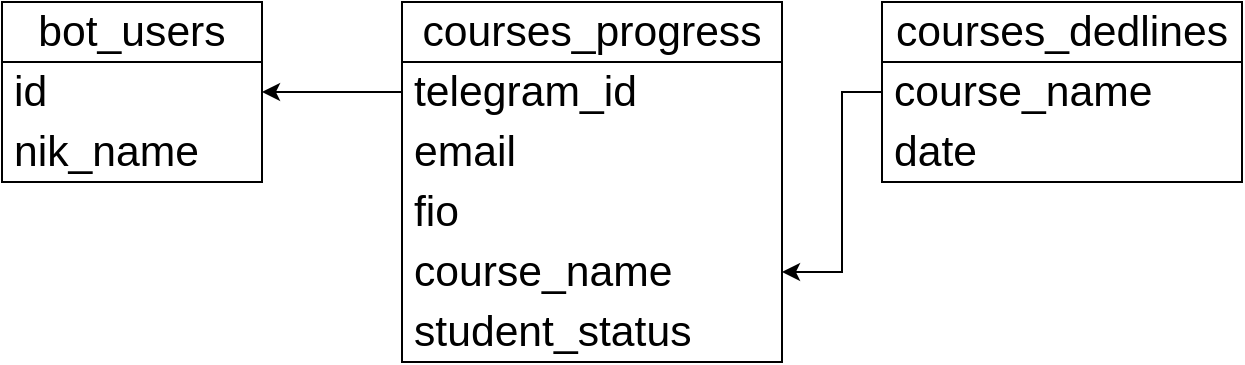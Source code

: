 <mxfile version="24.7.17">
  <diagram name="Page-1" id="divZSS5FFCz0szl8N3Jh">
    <mxGraphModel dx="1195" dy="645" grid="1" gridSize="10" guides="1" tooltips="1" connect="1" arrows="1" fold="1" page="1" pageScale="1" pageWidth="850" pageHeight="1100" math="0" shadow="0">
      <root>
        <mxCell id="0" />
        <mxCell id="1" parent="0" />
        <mxCell id="_xoJweFKIK65ZI-8QcVn-1" value="&lt;span id=&quot;docs-internal-guid-c869dfcd-7fff-3448-b520-f3766a971ef7&quot; style=&quot;font-size:16pt;font-family:&#39;Comic Sans MS&#39;,sans-serif;color:#000000;background-color:transparent;font-weight:400;font-style:normal;font-variant:normal;text-decoration:none;vertical-align:baseline;white-space:pre;white-space:pre-wrap;&quot;&gt;bot_users&lt;/span&gt;" style="swimlane;fontStyle=0;childLayout=stackLayout;horizontal=1;startSize=30;horizontalStack=0;resizeParent=1;resizeParentMax=0;resizeLast=0;collapsible=1;marginBottom=0;whiteSpace=wrap;html=1;" vertex="1" parent="1">
          <mxGeometry x="40" y="40" width="130" height="90" as="geometry" />
        </mxCell>
        <mxCell id="_xoJweFKIK65ZI-8QcVn-2" value="&lt;span id=&quot;docs-internal-guid-11869f97-7fff-4f04-4be3-e1baf92dee01&quot; style=&quot;font-size:16pt;font-family:&#39;Comic Sans MS&#39;,sans-serif;color:#000000;background-color:transparent;font-weight:400;font-style:normal;font-variant:normal;text-decoration:none;vertical-align:baseline;white-space:pre;white-space:pre-wrap;&quot;&gt;id&lt;/span&gt;" style="text;strokeColor=none;fillColor=none;align=left;verticalAlign=middle;spacingLeft=4;spacingRight=4;overflow=hidden;points=[[0,0.5],[1,0.5]];portConstraint=eastwest;rotatable=0;whiteSpace=wrap;html=1;" vertex="1" parent="_xoJweFKIK65ZI-8QcVn-1">
          <mxGeometry y="30" width="130" height="30" as="geometry" />
        </mxCell>
        <mxCell id="_xoJweFKIK65ZI-8QcVn-3" value="&lt;span id=&quot;docs-internal-guid-e6231da3-7fff-6545-ff15-4142ab227fed&quot; style=&quot;font-size:16pt;font-family:&#39;Comic Sans MS&#39;,sans-serif;color:#000000;background-color:transparent;font-weight:400;font-style:normal;font-variant:normal;text-decoration:none;vertical-align:baseline;white-space:pre;white-space:pre-wrap;&quot;&gt;nik_name&lt;/span&gt;" style="text;strokeColor=none;fillColor=none;align=left;verticalAlign=middle;spacingLeft=4;spacingRight=4;overflow=hidden;points=[[0,0.5],[1,0.5]];portConstraint=eastwest;rotatable=0;whiteSpace=wrap;html=1;" vertex="1" parent="_xoJweFKIK65ZI-8QcVn-1">
          <mxGeometry y="60" width="130" height="30" as="geometry" />
        </mxCell>
        <mxCell id="_xoJweFKIK65ZI-8QcVn-5" value="&lt;span id=&quot;docs-internal-guid-8a672379-7fff-c6b6-a3d1-e5354c85779a&quot; style=&quot;font-size:16pt;font-family:&#39;Comic Sans MS&#39;,sans-serif;color:#000000;background-color:transparent;font-weight:400;font-style:normal;font-variant:normal;text-decoration:none;vertical-align:baseline;white-space:pre;white-space:pre-wrap;&quot;&gt;courses_progress&lt;/span&gt;" style="swimlane;fontStyle=0;childLayout=stackLayout;horizontal=1;startSize=30;horizontalStack=0;resizeParent=1;resizeParentMax=0;resizeLast=0;collapsible=1;marginBottom=0;whiteSpace=wrap;html=1;" vertex="1" parent="1">
          <mxGeometry x="240" y="40" width="190" height="180" as="geometry" />
        </mxCell>
        <mxCell id="_xoJweFKIK65ZI-8QcVn-6" value="&lt;span id=&quot;docs-internal-guid-5220b8b4-7fff-0504-b0c1-0c4de0aed50d&quot; style=&quot;font-size:16pt;font-family:&#39;Comic Sans MS&#39;,sans-serif;color:#000000;background-color:transparent;font-weight:400;font-style:normal;font-variant:normal;text-decoration:none;vertical-align:baseline;white-space:pre;white-space:pre-wrap;&quot;&gt;telegram_id &lt;/span&gt;" style="text;strokeColor=none;fillColor=none;align=left;verticalAlign=middle;spacingLeft=4;spacingRight=4;overflow=hidden;points=[[0,0.5],[1,0.5]];portConstraint=eastwest;rotatable=0;whiteSpace=wrap;html=1;" vertex="1" parent="_xoJweFKIK65ZI-8QcVn-5">
          <mxGeometry y="30" width="190" height="30" as="geometry" />
        </mxCell>
        <mxCell id="_xoJweFKIK65ZI-8QcVn-7" value="&lt;span id=&quot;docs-internal-guid-64f00a0a-7fff-25f7-1d6b-bca64cc8472f&quot; style=&quot;font-size:16pt;font-family:&#39;Comic Sans MS&#39;,sans-serif;color:#000000;background-color:transparent;font-weight:400;font-style:normal;font-variant:normal;text-decoration:none;vertical-align:baseline;white-space:pre;white-space:pre-wrap;&quot;&gt;email&lt;/span&gt;" style="text;strokeColor=none;fillColor=none;align=left;verticalAlign=middle;spacingLeft=4;spacingRight=4;overflow=hidden;points=[[0,0.5],[1,0.5]];portConstraint=eastwest;rotatable=0;whiteSpace=wrap;html=1;" vertex="1" parent="_xoJweFKIK65ZI-8QcVn-5">
          <mxGeometry y="60" width="190" height="30" as="geometry" />
        </mxCell>
        <mxCell id="_xoJweFKIK65ZI-8QcVn-8" value="&lt;span id=&quot;docs-internal-guid-97ef49f8-7fff-4bbc-cee5-3b225f4202da&quot; style=&quot;font-size:16pt;font-family:&#39;Comic Sans MS&#39;,sans-serif;color:#000000;background-color:transparent;font-weight:400;font-style:normal;font-variant:normal;text-decoration:none;vertical-align:baseline;white-space:pre;white-space:pre-wrap;&quot;&gt;fio&lt;/span&gt;" style="text;strokeColor=none;fillColor=none;align=left;verticalAlign=middle;spacingLeft=4;spacingRight=4;overflow=hidden;points=[[0,0.5],[1,0.5]];portConstraint=eastwest;rotatable=0;whiteSpace=wrap;html=1;" vertex="1" parent="_xoJweFKIK65ZI-8QcVn-5">
          <mxGeometry y="90" width="190" height="30" as="geometry" />
        </mxCell>
        <mxCell id="_xoJweFKIK65ZI-8QcVn-9" value="&lt;span id=&quot;docs-internal-guid-c15ebf98-7fff-6d64-89ff-135bc6474a6d&quot; style=&quot;font-size:16pt;font-family:&#39;Comic Sans MS&#39;,sans-serif;color:#000000;background-color:transparent;font-weight:400;font-style:normal;font-variant:normal;text-decoration:none;vertical-align:baseline;white-space:pre;white-space:pre-wrap;&quot;&gt;course_name&lt;/span&gt;" style="text;strokeColor=none;fillColor=none;align=left;verticalAlign=middle;spacingLeft=4;spacingRight=4;overflow=hidden;points=[[0,0.5],[1,0.5]];portConstraint=eastwest;rotatable=0;whiteSpace=wrap;html=1;" vertex="1" parent="_xoJweFKIK65ZI-8QcVn-5">
          <mxGeometry y="120" width="190" height="30" as="geometry" />
        </mxCell>
        <mxCell id="_xoJweFKIK65ZI-8QcVn-10" value="&lt;span id=&quot;docs-internal-guid-9c81928a-7fff-88b3-ed9f-a84f781e07a2&quot; style=&quot;font-size:16pt;font-family:&#39;Comic Sans MS&#39;,sans-serif;color:#000000;background-color:transparent;font-weight:400;font-style:normal;font-variant:normal;text-decoration:none;vertical-align:baseline;white-space:pre;white-space:pre-wrap;&quot;&gt;student_status&lt;/span&gt;" style="text;strokeColor=none;fillColor=none;align=left;verticalAlign=middle;spacingLeft=4;spacingRight=4;overflow=hidden;points=[[0,0.5],[1,0.5]];portConstraint=eastwest;rotatable=0;whiteSpace=wrap;html=1;" vertex="1" parent="_xoJweFKIK65ZI-8QcVn-5">
          <mxGeometry y="150" width="190" height="30" as="geometry" />
        </mxCell>
        <mxCell id="_xoJweFKIK65ZI-8QcVn-11" value="&lt;span id=&quot;docs-internal-guid-acbaf374-7fff-e245-f03e-093cc3456b77&quot; style=&quot;font-size:16pt;font-family:&#39;Comic Sans MS&#39;,sans-serif;color:#000000;background-color:transparent;font-weight:400;font-style:normal;font-variant:normal;text-decoration:none;vertical-align:baseline;white-space:pre;white-space:pre-wrap;&quot;&gt;courses_dedlines&lt;/span&gt;" style="swimlane;fontStyle=0;childLayout=stackLayout;horizontal=1;startSize=30;horizontalStack=0;resizeParent=1;resizeParentMax=0;resizeLast=0;collapsible=1;marginBottom=0;whiteSpace=wrap;html=1;" vertex="1" parent="1">
          <mxGeometry x="480" y="40" width="180" height="90" as="geometry" />
        </mxCell>
        <mxCell id="_xoJweFKIK65ZI-8QcVn-12" value="&lt;span id=&quot;docs-internal-guid-fcff1ebb-7fff-f603-e6d6-48d3bebea003&quot; style=&quot;font-size:16pt;font-family:&#39;Comic Sans MS&#39;,sans-serif;color:#000000;background-color:transparent;font-weight:400;font-style:normal;font-variant:normal;text-decoration:none;vertical-align:baseline;white-space:pre;white-space:pre-wrap;&quot;&gt;course_name &lt;/span&gt;" style="text;strokeColor=none;fillColor=none;align=left;verticalAlign=middle;spacingLeft=4;spacingRight=4;overflow=hidden;points=[[0,0.5],[1,0.5]];portConstraint=eastwest;rotatable=0;whiteSpace=wrap;html=1;" vertex="1" parent="_xoJweFKIK65ZI-8QcVn-11">
          <mxGeometry y="30" width="180" height="30" as="geometry" />
        </mxCell>
        <mxCell id="_xoJweFKIK65ZI-8QcVn-13" value="&lt;span id=&quot;docs-internal-guid-0eb8cb6a-7fff-0cdc-4723-6d58210a093a&quot; style=&quot;font-size:16pt;font-family:&#39;Comic Sans MS&#39;,sans-serif;color:#000000;background-color:transparent;font-weight:400;font-style:normal;font-variant:normal;text-decoration:none;vertical-align:baseline;white-space:pre;white-space:pre-wrap;&quot;&gt;date&lt;/span&gt;" style="text;strokeColor=none;fillColor=none;align=left;verticalAlign=middle;spacingLeft=4;spacingRight=4;overflow=hidden;points=[[0,0.5],[1,0.5]];portConstraint=eastwest;rotatable=0;whiteSpace=wrap;html=1;" vertex="1" parent="_xoJweFKIK65ZI-8QcVn-11">
          <mxGeometry y="60" width="180" height="30" as="geometry" />
        </mxCell>
        <mxCell id="_xoJweFKIK65ZI-8QcVn-17" value="" style="endArrow=classic;html=1;rounded=0;exitX=0;exitY=0.25;exitDx=0;exitDy=0;entryX=1;entryY=0.5;entryDx=0;entryDy=0;" edge="1" parent="1" source="_xoJweFKIK65ZI-8QcVn-5" target="_xoJweFKIK65ZI-8QcVn-2">
          <mxGeometry width="50" height="50" relative="1" as="geometry">
            <mxPoint x="400" y="430" as="sourcePoint" />
            <mxPoint x="450" y="380" as="targetPoint" />
          </mxGeometry>
        </mxCell>
        <mxCell id="_xoJweFKIK65ZI-8QcVn-19" value="" style="endArrow=classic;html=1;rounded=0;exitX=0;exitY=0.5;exitDx=0;exitDy=0;entryX=1;entryY=0.75;entryDx=0;entryDy=0;" edge="1" parent="1" source="_xoJweFKIK65ZI-8QcVn-12" target="_xoJweFKIK65ZI-8QcVn-5">
          <mxGeometry width="50" height="50" relative="1" as="geometry">
            <mxPoint x="570" y="210" as="sourcePoint" />
            <mxPoint x="500" y="210" as="targetPoint" />
            <Array as="points">
              <mxPoint x="460" y="85" />
              <mxPoint x="460" y="175" />
            </Array>
          </mxGeometry>
        </mxCell>
      </root>
    </mxGraphModel>
  </diagram>
</mxfile>
